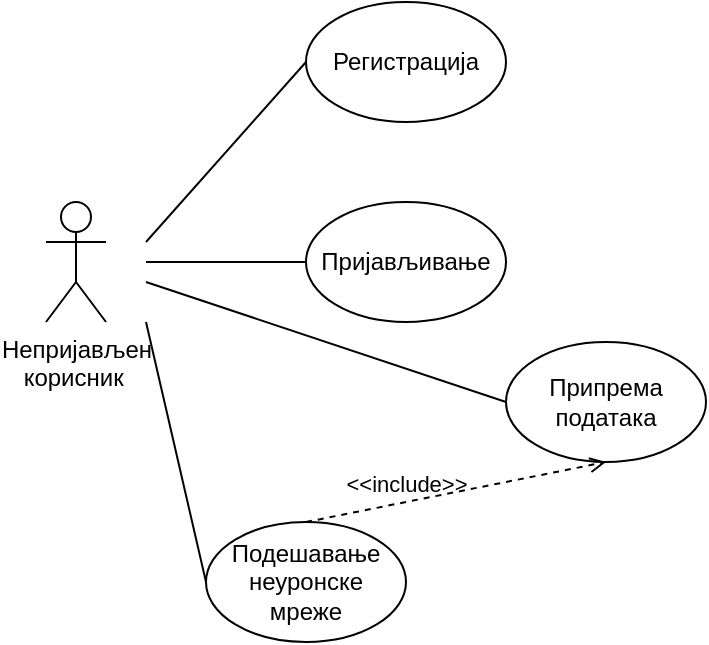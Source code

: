 <mxfile version="17.4.5"><diagram id="6niWByddvb_bg9qsfVrv" name="Page-1"><mxGraphModel dx="1663" dy="682" grid="1" gridSize="10" guides="1" tooltips="1" connect="1" arrows="1" fold="1" page="1" pageScale="1" pageWidth="850" pageHeight="1100" math="0" shadow="0"><root><mxCell id="0"/><mxCell id="1" parent="0"/><mxCell id="IVivX_vAa0PZUjuUvz63-13" value="Непријављен&lt;br&gt;корисник&amp;nbsp;" style="shape=umlActor;verticalLabelPosition=bottom;verticalAlign=top;html=1;" vertex="1" parent="1"><mxGeometry x="70" y="160" width="30" height="60" as="geometry"/></mxCell><mxCell id="IVivX_vAa0PZUjuUvz63-17" value="Регистрација" style="ellipse;whiteSpace=wrap;html=1;" vertex="1" parent="1"><mxGeometry x="200" y="60" width="100" height="60" as="geometry"/></mxCell><mxCell id="IVivX_vAa0PZUjuUvz63-18" value="Пријављивање" style="ellipse;whiteSpace=wrap;html=1;" vertex="1" parent="1"><mxGeometry x="200" y="160" width="100" height="60" as="geometry"/></mxCell><mxCell id="IVivX_vAa0PZUjuUvz63-19" value="Припрема података" style="ellipse;whiteSpace=wrap;html=1;" vertex="1" parent="1"><mxGeometry x="300" y="230" width="100" height="60" as="geometry"/></mxCell><mxCell id="IVivX_vAa0PZUjuUvz63-21" value="Подешавање неуронске &lt;br&gt;мреже" style="ellipse;whiteSpace=wrap;html=1;" vertex="1" parent="1"><mxGeometry x="150" y="320" width="100" height="60" as="geometry"/></mxCell><mxCell id="IVivX_vAa0PZUjuUvz63-26" value="" style="endArrow=none;html=1;rounded=0;entryX=0;entryY=0.5;entryDx=0;entryDy=0;" edge="1" parent="1" target="IVivX_vAa0PZUjuUvz63-17"><mxGeometry width="50" height="50" relative="1" as="geometry"><mxPoint x="120" y="180" as="sourcePoint"/><mxPoint x="540" y="240" as="targetPoint"/></mxGeometry></mxCell><mxCell id="IVivX_vAa0PZUjuUvz63-27" value="" style="endArrow=none;html=1;rounded=0;entryX=0;entryY=0.5;entryDx=0;entryDy=0;" edge="1" parent="1" target="IVivX_vAa0PZUjuUvz63-18"><mxGeometry width="50" height="50" relative="1" as="geometry"><mxPoint x="120" y="190" as="sourcePoint"/><mxPoint x="210" y="100" as="targetPoint"/></mxGeometry></mxCell><mxCell id="IVivX_vAa0PZUjuUvz63-28" value="" style="endArrow=none;html=1;rounded=0;entryX=0;entryY=0.5;entryDx=0;entryDy=0;" edge="1" parent="1" target="IVivX_vAa0PZUjuUvz63-19"><mxGeometry width="50" height="50" relative="1" as="geometry"><mxPoint x="120" y="200" as="sourcePoint"/><mxPoint x="220" y="110" as="targetPoint"/></mxGeometry></mxCell><mxCell id="IVivX_vAa0PZUjuUvz63-32" value="&amp;lt;&amp;lt;include&amp;gt;&amp;gt;" style="html=1;verticalAlign=bottom;labelBackgroundColor=none;endArrow=open;endFill=0;dashed=1;rounded=0;exitX=0.5;exitY=0;exitDx=0;exitDy=0;entryX=0.5;entryY=1;entryDx=0;entryDy=0;" edge="1" parent="1" source="IVivX_vAa0PZUjuUvz63-21" target="IVivX_vAa0PZUjuUvz63-19"><mxGeometry x="-0.333" width="160" relative="1" as="geometry"><mxPoint x="630" y="320" as="sourcePoint"/><mxPoint x="240" y="330" as="targetPoint"/><mxPoint as="offset"/></mxGeometry></mxCell><mxCell id="IVivX_vAa0PZUjuUvz63-33" value="" style="endArrow=none;html=1;rounded=0;entryX=0;entryY=0.5;entryDx=0;entryDy=0;" edge="1" parent="1" target="IVivX_vAa0PZUjuUvz63-21"><mxGeometry width="50" height="50" relative="1" as="geometry"><mxPoint x="120" y="220" as="sourcePoint"/><mxPoint x="210" y="300" as="targetPoint"/></mxGeometry></mxCell></root></mxGraphModel></diagram></mxfile>